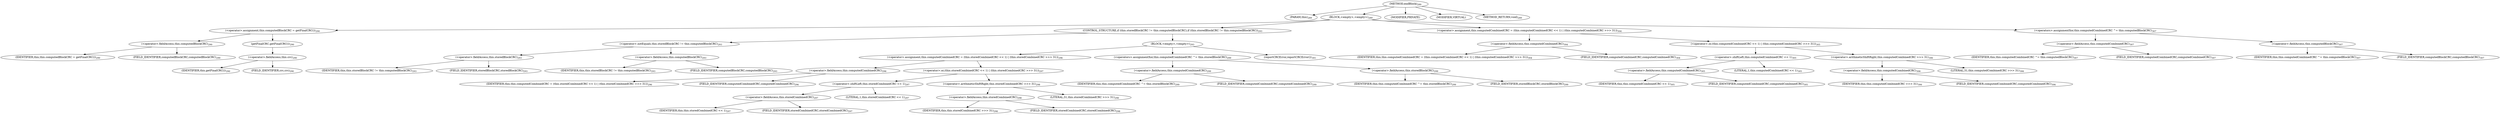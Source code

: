 digraph "endBlock" {  
"939" [label = <(METHOD,endBlock)<SUB>289</SUB>> ]
"50" [label = <(PARAM,this)<SUB>289</SUB>> ]
"940" [label = <(BLOCK,&lt;empty&gt;,&lt;empty&gt;)<SUB>289</SUB>> ]
"941" [label = <(&lt;operator&gt;.assignment,this.computedBlockCRC = getFinalCRC())<SUB>290</SUB>> ]
"942" [label = <(&lt;operator&gt;.fieldAccess,this.computedBlockCRC)<SUB>290</SUB>> ]
"49" [label = <(IDENTIFIER,this,this.computedBlockCRC = getFinalCRC())<SUB>290</SUB>> ]
"943" [label = <(FIELD_IDENTIFIER,computedBlockCRC,computedBlockCRC)<SUB>290</SUB>> ]
"944" [label = <(getFinalCRC,getFinalCRC())<SUB>290</SUB>> ]
"945" [label = <(&lt;operator&gt;.fieldAccess,this.crc)<SUB>290</SUB>> ]
"51" [label = <(IDENTIFIER,this,getFinalCRC())<SUB>290</SUB>> ]
"946" [label = <(FIELD_IDENTIFIER,crc,crc)<SUB>290</SUB>> ]
"947" [label = <(CONTROL_STRUCTURE,if (this.storedBlockCRC != this.computedBlockCRC),if (this.storedBlockCRC != this.computedBlockCRC))<SUB>293</SUB>> ]
"948" [label = <(&lt;operator&gt;.notEquals,this.storedBlockCRC != this.computedBlockCRC)<SUB>293</SUB>> ]
"949" [label = <(&lt;operator&gt;.fieldAccess,this.storedBlockCRC)<SUB>293</SUB>> ]
"52" [label = <(IDENTIFIER,this,this.storedBlockCRC != this.computedBlockCRC)<SUB>293</SUB>> ]
"950" [label = <(FIELD_IDENTIFIER,storedBlockCRC,storedBlockCRC)<SUB>293</SUB>> ]
"951" [label = <(&lt;operator&gt;.fieldAccess,this.computedBlockCRC)<SUB>293</SUB>> ]
"53" [label = <(IDENTIFIER,this,this.storedBlockCRC != this.computedBlockCRC)<SUB>293</SUB>> ]
"952" [label = <(FIELD_IDENTIFIER,computedBlockCRC,computedBlockCRC)<SUB>293</SUB>> ]
"953" [label = <(BLOCK,&lt;empty&gt;,&lt;empty&gt;)<SUB>293</SUB>> ]
"954" [label = <(&lt;operator&gt;.assignment,this.computedCombinedCRC = (this.storedCombinedCRC &lt;&lt; 1) | (this.storedCombinedCRC &gt;&gt;&gt; 31))<SUB>296</SUB>> ]
"955" [label = <(&lt;operator&gt;.fieldAccess,this.computedCombinedCRC)<SUB>296</SUB>> ]
"54" [label = <(IDENTIFIER,this,this.computedCombinedCRC = (this.storedCombinedCRC &lt;&lt; 1) | (this.storedCombinedCRC &gt;&gt;&gt; 31))<SUB>296</SUB>> ]
"956" [label = <(FIELD_IDENTIFIER,computedCombinedCRC,computedCombinedCRC)<SUB>296</SUB>> ]
"957" [label = <(&lt;operator&gt;.or,(this.storedCombinedCRC &lt;&lt; 1) | (this.storedCombinedCRC &gt;&gt;&gt; 31))<SUB>297</SUB>> ]
"958" [label = <(&lt;operator&gt;.shiftLeft,this.storedCombinedCRC &lt;&lt; 1)<SUB>297</SUB>> ]
"959" [label = <(&lt;operator&gt;.fieldAccess,this.storedCombinedCRC)<SUB>297</SUB>> ]
"55" [label = <(IDENTIFIER,this,this.storedCombinedCRC &lt;&lt; 1)<SUB>297</SUB>> ]
"960" [label = <(FIELD_IDENTIFIER,storedCombinedCRC,storedCombinedCRC)<SUB>297</SUB>> ]
"961" [label = <(LITERAL,1,this.storedCombinedCRC &lt;&lt; 1)<SUB>297</SUB>> ]
"962" [label = <(&lt;operator&gt;.arithmeticShiftRight,this.storedCombinedCRC &gt;&gt;&gt; 31)<SUB>298</SUB>> ]
"963" [label = <(&lt;operator&gt;.fieldAccess,this.storedCombinedCRC)<SUB>298</SUB>> ]
"56" [label = <(IDENTIFIER,this,this.storedCombinedCRC &gt;&gt;&gt; 31)<SUB>298</SUB>> ]
"964" [label = <(FIELD_IDENTIFIER,storedCombinedCRC,storedCombinedCRC)<SUB>298</SUB>> ]
"965" [label = <(LITERAL,31,this.storedCombinedCRC &gt;&gt;&gt; 31)<SUB>298</SUB>> ]
"966" [label = <(&lt;operators&gt;.assignmentXor,this.computedCombinedCRC ^= this.storedBlockCRC)<SUB>299</SUB>> ]
"967" [label = <(&lt;operator&gt;.fieldAccess,this.computedCombinedCRC)<SUB>299</SUB>> ]
"57" [label = <(IDENTIFIER,this,this.computedCombinedCRC ^= this.storedBlockCRC)<SUB>299</SUB>> ]
"968" [label = <(FIELD_IDENTIFIER,computedCombinedCRC,computedCombinedCRC)<SUB>299</SUB>> ]
"969" [label = <(&lt;operator&gt;.fieldAccess,this.storedBlockCRC)<SUB>299</SUB>> ]
"58" [label = <(IDENTIFIER,this,this.computedCombinedCRC ^= this.storedBlockCRC)<SUB>299</SUB>> ]
"970" [label = <(FIELD_IDENTIFIER,storedBlockCRC,storedBlockCRC)<SUB>299</SUB>> ]
"971" [label = <(reportCRCError,reportCRCError())<SUB>301</SUB>> ]
"972" [label = <(&lt;operator&gt;.assignment,this.computedCombinedCRC = (this.computedCombinedCRC &lt;&lt; 1) | (this.computedCombinedCRC &gt;&gt;&gt; 31))<SUB>304</SUB>> ]
"973" [label = <(&lt;operator&gt;.fieldAccess,this.computedCombinedCRC)<SUB>304</SUB>> ]
"59" [label = <(IDENTIFIER,this,this.computedCombinedCRC = (this.computedCombinedCRC &lt;&lt; 1) | (this.computedCombinedCRC &gt;&gt;&gt; 31))<SUB>304</SUB>> ]
"974" [label = <(FIELD_IDENTIFIER,computedCombinedCRC,computedCombinedCRC)<SUB>304</SUB>> ]
"975" [label = <(&lt;operator&gt;.or,(this.computedCombinedCRC &lt;&lt; 1) | (this.computedCombinedCRC &gt;&gt;&gt; 31))<SUB>305</SUB>> ]
"976" [label = <(&lt;operator&gt;.shiftLeft,this.computedCombinedCRC &lt;&lt; 1)<SUB>305</SUB>> ]
"977" [label = <(&lt;operator&gt;.fieldAccess,this.computedCombinedCRC)<SUB>305</SUB>> ]
"60" [label = <(IDENTIFIER,this,this.computedCombinedCRC &lt;&lt; 1)<SUB>305</SUB>> ]
"978" [label = <(FIELD_IDENTIFIER,computedCombinedCRC,computedCombinedCRC)<SUB>305</SUB>> ]
"979" [label = <(LITERAL,1,this.computedCombinedCRC &lt;&lt; 1)<SUB>305</SUB>> ]
"980" [label = <(&lt;operator&gt;.arithmeticShiftRight,this.computedCombinedCRC &gt;&gt;&gt; 31)<SUB>306</SUB>> ]
"981" [label = <(&lt;operator&gt;.fieldAccess,this.computedCombinedCRC)<SUB>306</SUB>> ]
"61" [label = <(IDENTIFIER,this,this.computedCombinedCRC &gt;&gt;&gt; 31)<SUB>306</SUB>> ]
"982" [label = <(FIELD_IDENTIFIER,computedCombinedCRC,computedCombinedCRC)<SUB>306</SUB>> ]
"983" [label = <(LITERAL,31,this.computedCombinedCRC &gt;&gt;&gt; 31)<SUB>306</SUB>> ]
"984" [label = <(&lt;operators&gt;.assignmentXor,this.computedCombinedCRC ^= this.computedBlockCRC)<SUB>307</SUB>> ]
"985" [label = <(&lt;operator&gt;.fieldAccess,this.computedCombinedCRC)<SUB>307</SUB>> ]
"62" [label = <(IDENTIFIER,this,this.computedCombinedCRC ^= this.computedBlockCRC)<SUB>307</SUB>> ]
"986" [label = <(FIELD_IDENTIFIER,computedCombinedCRC,computedCombinedCRC)<SUB>307</SUB>> ]
"987" [label = <(&lt;operator&gt;.fieldAccess,this.computedBlockCRC)<SUB>307</SUB>> ]
"63" [label = <(IDENTIFIER,this,this.computedCombinedCRC ^= this.computedBlockCRC)<SUB>307</SUB>> ]
"988" [label = <(FIELD_IDENTIFIER,computedBlockCRC,computedBlockCRC)<SUB>307</SUB>> ]
"989" [label = <(MODIFIER,PRIVATE)> ]
"990" [label = <(MODIFIER,VIRTUAL)> ]
"991" [label = <(METHOD_RETURN,void)<SUB>289</SUB>> ]
  "939" -> "50" 
  "939" -> "940" 
  "939" -> "989" 
  "939" -> "990" 
  "939" -> "991" 
  "940" -> "941" 
  "940" -> "947" 
  "940" -> "972" 
  "940" -> "984" 
  "941" -> "942" 
  "941" -> "944" 
  "942" -> "49" 
  "942" -> "943" 
  "944" -> "945" 
  "945" -> "51" 
  "945" -> "946" 
  "947" -> "948" 
  "947" -> "953" 
  "948" -> "949" 
  "948" -> "951" 
  "949" -> "52" 
  "949" -> "950" 
  "951" -> "53" 
  "951" -> "952" 
  "953" -> "954" 
  "953" -> "966" 
  "953" -> "971" 
  "954" -> "955" 
  "954" -> "957" 
  "955" -> "54" 
  "955" -> "956" 
  "957" -> "958" 
  "957" -> "962" 
  "958" -> "959" 
  "958" -> "961" 
  "959" -> "55" 
  "959" -> "960" 
  "962" -> "963" 
  "962" -> "965" 
  "963" -> "56" 
  "963" -> "964" 
  "966" -> "967" 
  "966" -> "969" 
  "967" -> "57" 
  "967" -> "968" 
  "969" -> "58" 
  "969" -> "970" 
  "972" -> "973" 
  "972" -> "975" 
  "973" -> "59" 
  "973" -> "974" 
  "975" -> "976" 
  "975" -> "980" 
  "976" -> "977" 
  "976" -> "979" 
  "977" -> "60" 
  "977" -> "978" 
  "980" -> "981" 
  "980" -> "983" 
  "981" -> "61" 
  "981" -> "982" 
  "984" -> "985" 
  "984" -> "987" 
  "985" -> "62" 
  "985" -> "986" 
  "987" -> "63" 
  "987" -> "988" 
}
